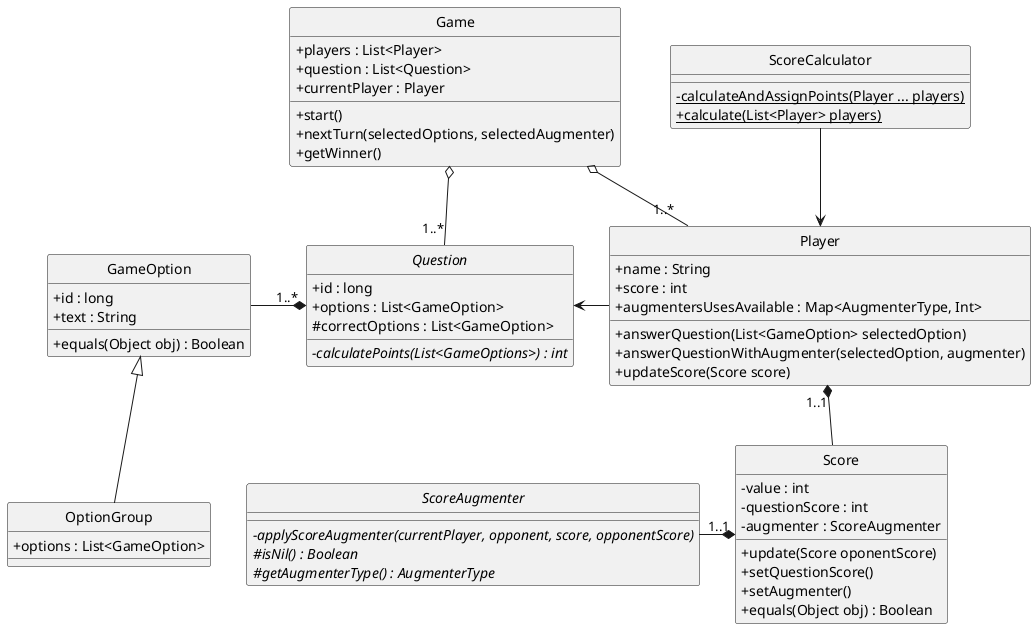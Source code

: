@startuml DiagramaUML-Clases-TP2
hide circle
skinparam classAttributeIconSize 0

abstract Question{
    + id : long
    + options : List<GameOption>
    # correctOptions : List<GameOption>
    - {abstract}calculatePoints(List<GameOptions>) : int
}

class GameOption{
    + id : long
	+ text : String
    + equals(Object obj) : Boolean
}

class OptionGroup{
    + options : List<GameOption>
}

class Score{
    - value : int
	- questionScore : int
	- augmenter : ScoreAugmenter
    + update(Score oponentScore)
    + setQuestionScore()
    + setAugmenter()
    + equals(Object obj) : Boolean
}

class Game{
    + players : List<Player>
	+ question : List<Question>
	+ currentPlayer : Player
    + start()
    + nextTurn(selectedOptions, selectedAugmenter)
    + getWinner()
}

class ScoreCalculator{
    - {static} calculateAndAssignPoints(Player ... players)
	+ {static} calculate(List<Player> players)
}

class Player{
    + name : String
	+ score : int
	+ augmentersUsesAvailable : Map<AugmenterType, Int>
    + answerQuestion(List<GameOption> selectedOption)
    + answerQuestionWithAugmenter(selectedOption, augmenter)
    + updateScore(Score score)
}

abstract ScoreAugmenter{
    - {abstract}applyScoreAugmenter(currentPlayer, opponent, score, opponentScore)
    # {abstract}isNil() : Boolean
    # {abstract}getAugmenterType() : AugmenterType
}


Game  o--"1..*"  Question
Game o--"1..*"  Player

Score "1..1"*--left ScoreAugmenter
ScoreCalculator --> Player

Player --left> Question

Player "1..1"*-- Score

Question "1..*"*--left GameOption
OptionGroup --up|> GameOption

@enduml